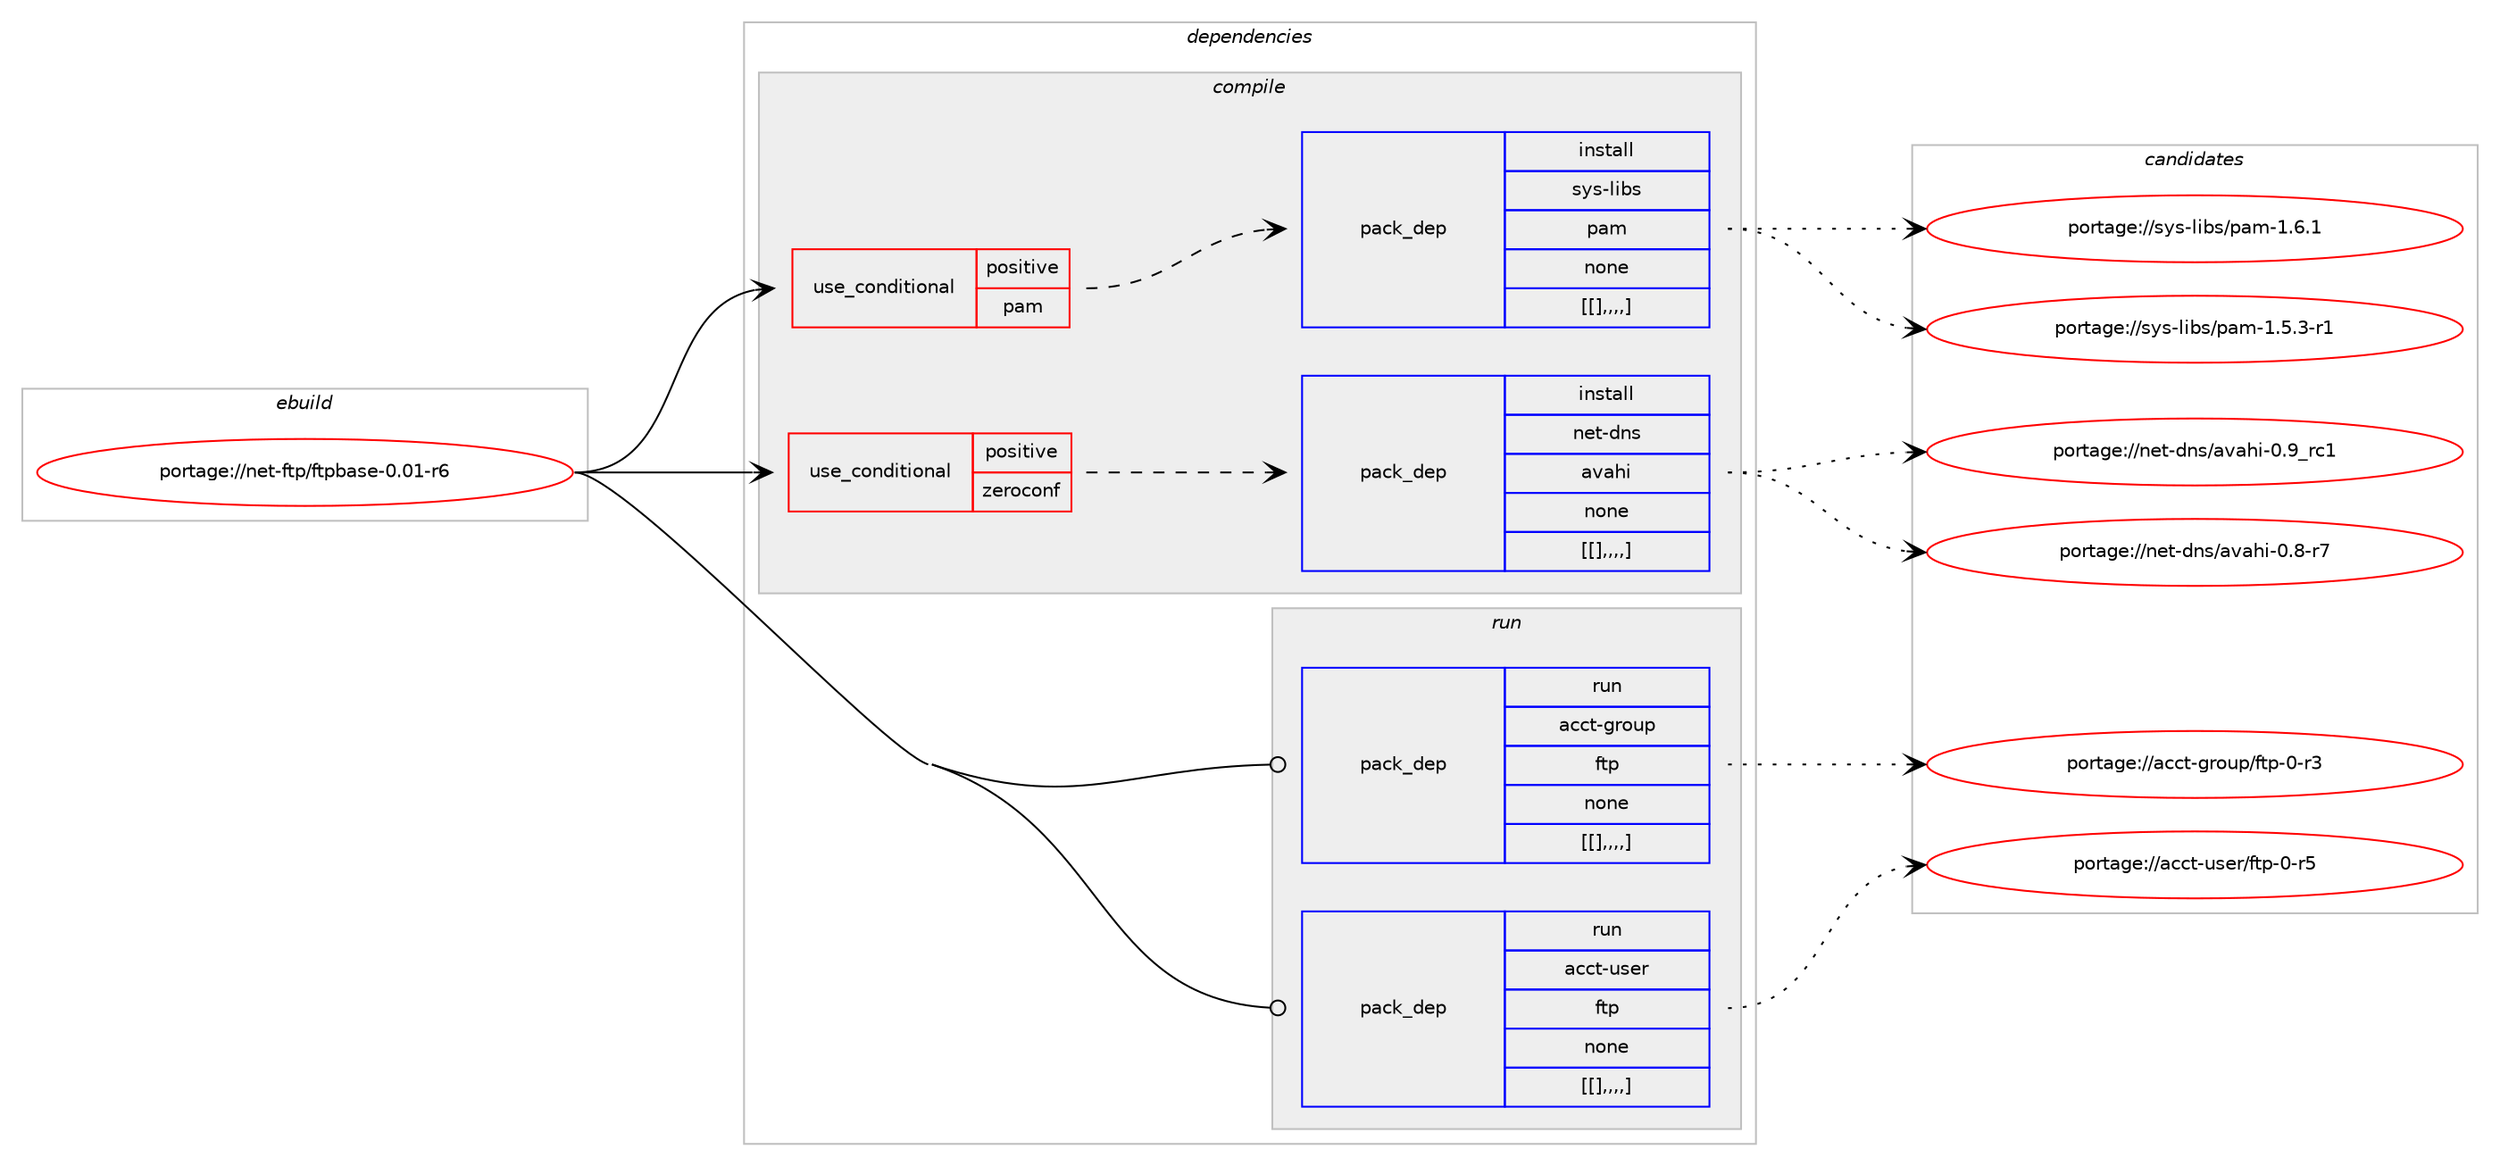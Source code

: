 digraph prolog {

# *************
# Graph options
# *************

newrank=true;
concentrate=true;
compound=true;
graph [rankdir=LR,fontname=Helvetica,fontsize=10,ranksep=1.5];#, ranksep=2.5, nodesep=0.2];
edge  [arrowhead=vee];
node  [fontname=Helvetica,fontsize=10];

# **********
# The ebuild
# **********

subgraph cluster_leftcol {
color=gray;
label=<<i>ebuild</i>>;
id [label="portage://net-ftp/ftpbase-0.01-r6", color=red, width=4, href="../net-ftp/ftpbase-0.01-r6.svg"];
}

# ****************
# The dependencies
# ****************

subgraph cluster_midcol {
color=gray;
label=<<i>dependencies</i>>;
subgraph cluster_compile {
fillcolor="#eeeeee";
style=filled;
label=<<i>compile</i>>;
subgraph cond95885 {
dependency368943 [label=<<TABLE BORDER="0" CELLBORDER="1" CELLSPACING="0" CELLPADDING="4"><TR><TD ROWSPAN="3" CELLPADDING="10">use_conditional</TD></TR><TR><TD>positive</TD></TR><TR><TD>pam</TD></TR></TABLE>>, shape=none, color=red];
subgraph pack270298 {
dependency368944 [label=<<TABLE BORDER="0" CELLBORDER="1" CELLSPACING="0" CELLPADDING="4" WIDTH="220"><TR><TD ROWSPAN="6" CELLPADDING="30">pack_dep</TD></TR><TR><TD WIDTH="110">install</TD></TR><TR><TD>sys-libs</TD></TR><TR><TD>pam</TD></TR><TR><TD>none</TD></TR><TR><TD>[[],,,,]</TD></TR></TABLE>>, shape=none, color=blue];
}
dependency368943:e -> dependency368944:w [weight=20,style="dashed",arrowhead="vee"];
}
id:e -> dependency368943:w [weight=20,style="solid",arrowhead="vee"];
subgraph cond95886 {
dependency368945 [label=<<TABLE BORDER="0" CELLBORDER="1" CELLSPACING="0" CELLPADDING="4"><TR><TD ROWSPAN="3" CELLPADDING="10">use_conditional</TD></TR><TR><TD>positive</TD></TR><TR><TD>zeroconf</TD></TR></TABLE>>, shape=none, color=red];
subgraph pack270299 {
dependency368946 [label=<<TABLE BORDER="0" CELLBORDER="1" CELLSPACING="0" CELLPADDING="4" WIDTH="220"><TR><TD ROWSPAN="6" CELLPADDING="30">pack_dep</TD></TR><TR><TD WIDTH="110">install</TD></TR><TR><TD>net-dns</TD></TR><TR><TD>avahi</TD></TR><TR><TD>none</TD></TR><TR><TD>[[],,,,]</TD></TR></TABLE>>, shape=none, color=blue];
}
dependency368945:e -> dependency368946:w [weight=20,style="dashed",arrowhead="vee"];
}
id:e -> dependency368945:w [weight=20,style="solid",arrowhead="vee"];
}
subgraph cluster_compileandrun {
fillcolor="#eeeeee";
style=filled;
label=<<i>compile and run</i>>;
}
subgraph cluster_run {
fillcolor="#eeeeee";
style=filled;
label=<<i>run</i>>;
subgraph pack270300 {
dependency368947 [label=<<TABLE BORDER="0" CELLBORDER="1" CELLSPACING="0" CELLPADDING="4" WIDTH="220"><TR><TD ROWSPAN="6" CELLPADDING="30">pack_dep</TD></TR><TR><TD WIDTH="110">run</TD></TR><TR><TD>acct-group</TD></TR><TR><TD>ftp</TD></TR><TR><TD>none</TD></TR><TR><TD>[[],,,,]</TD></TR></TABLE>>, shape=none, color=blue];
}
id:e -> dependency368947:w [weight=20,style="solid",arrowhead="odot"];
subgraph pack270301 {
dependency368948 [label=<<TABLE BORDER="0" CELLBORDER="1" CELLSPACING="0" CELLPADDING="4" WIDTH="220"><TR><TD ROWSPAN="6" CELLPADDING="30">pack_dep</TD></TR><TR><TD WIDTH="110">run</TD></TR><TR><TD>acct-user</TD></TR><TR><TD>ftp</TD></TR><TR><TD>none</TD></TR><TR><TD>[[],,,,]</TD></TR></TABLE>>, shape=none, color=blue];
}
id:e -> dependency368948:w [weight=20,style="solid",arrowhead="odot"];
}
}

# **************
# The candidates
# **************

subgraph cluster_choices {
rank=same;
color=gray;
label=<<i>candidates</i>>;

subgraph choice270298 {
color=black;
nodesep=1;
choice11512111545108105981154711297109454946544649 [label="portage://sys-libs/pam-1.6.1", color=red, width=4,href="../sys-libs/pam-1.6.1.svg"];
choice115121115451081059811547112971094549465346514511449 [label="portage://sys-libs/pam-1.5.3-r1", color=red, width=4,href="../sys-libs/pam-1.5.3-r1.svg"];
dependency368944:e -> choice11512111545108105981154711297109454946544649:w [style=dotted,weight="100"];
dependency368944:e -> choice115121115451081059811547112971094549465346514511449:w [style=dotted,weight="100"];
}
subgraph choice270299 {
color=black;
nodesep=1;
choice1101011164510011011547971189710410545484657951149949 [label="portage://net-dns/avahi-0.9_rc1", color=red, width=4,href="../net-dns/avahi-0.9_rc1.svg"];
choice11010111645100110115479711897104105454846564511455 [label="portage://net-dns/avahi-0.8-r7", color=red, width=4,href="../net-dns/avahi-0.8-r7.svg"];
dependency368946:e -> choice1101011164510011011547971189710410545484657951149949:w [style=dotted,weight="100"];
dependency368946:e -> choice11010111645100110115479711897104105454846564511455:w [style=dotted,weight="100"];
}
subgraph choice270300 {
color=black;
nodesep=1;
choice979999116451031141111171124710211611245484511451 [label="portage://acct-group/ftp-0-r3", color=red, width=4,href="../acct-group/ftp-0-r3.svg"];
dependency368947:e -> choice979999116451031141111171124710211611245484511451:w [style=dotted,weight="100"];
}
subgraph choice270301 {
color=black;
nodesep=1;
choice979999116451171151011144710211611245484511453 [label="portage://acct-user/ftp-0-r5", color=red, width=4,href="../acct-user/ftp-0-r5.svg"];
dependency368948:e -> choice979999116451171151011144710211611245484511453:w [style=dotted,weight="100"];
}
}

}
